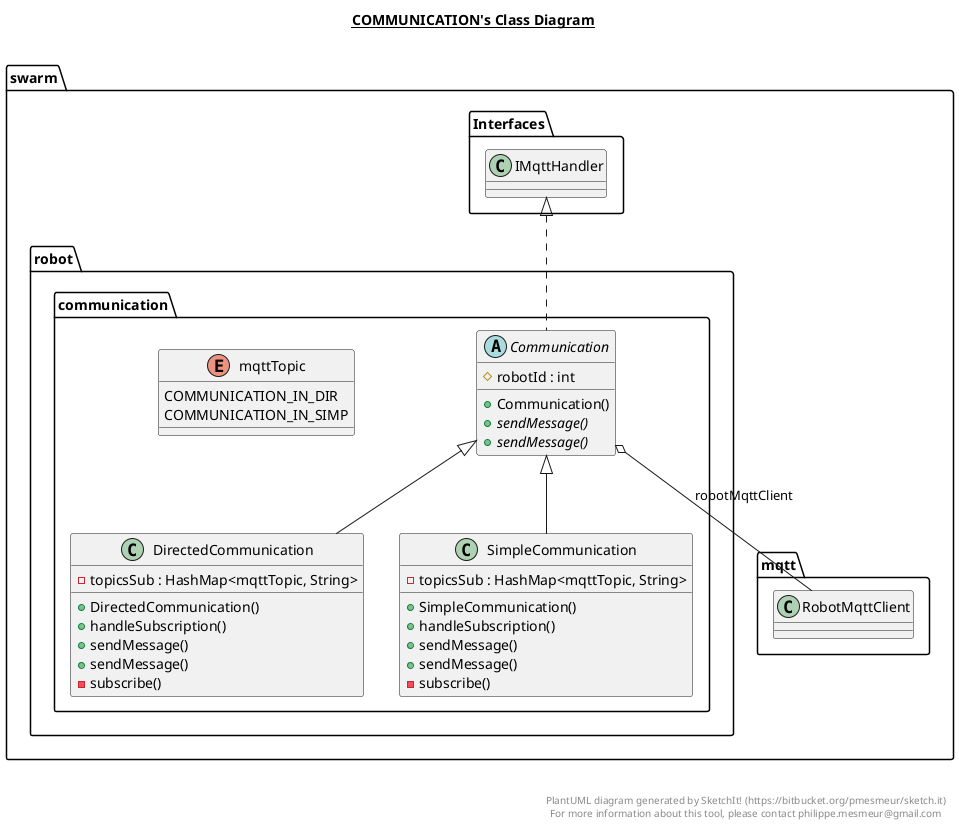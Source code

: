 @startuml

title __COMMUNICATION's Class Diagram__\n

  namespace swarm {
    namespace robot {
      namespace communication {
        abstract class swarm.robot.communication.Communication {
            # robotId : int
            + Communication()
            {abstract} + sendMessage()
            {abstract} + sendMessage()
        }
      }
    }
  }
  

  namespace swarm {
    namespace robot {
      namespace communication {
        class swarm.robot.communication.DirectedCommunication {
            - topicsSub : HashMap<mqttTopic, String>
            + DirectedCommunication()
            + handleSubscription()
            + sendMessage()
            + sendMessage()
            - subscribe()
        }
      }
    }
  }
  

  namespace swarm {
    namespace robot {
      namespace communication {
        enum mqttTopic {
          COMMUNICATION_IN_DIR
        }
      }
    }
  }
  

  namespace swarm {
    namespace robot {
      namespace communication {
        class swarm.robot.communication.SimpleCommunication {
            - topicsSub : HashMap<mqttTopic, String>
            + SimpleCommunication()
            + handleSubscription()
            + sendMessage()
            + sendMessage()
            - subscribe()
        }
      }
    }
  }
  

  namespace swarm {
    namespace robot {
      namespace communication {
        enum mqttTopic {
          COMMUNICATION_IN_SIMP
        }
      }
    }
  }
  

  swarm.robot.communication.Communication .up.|> swarm.Interfaces.IMqttHandler
  swarm.robot.communication.Communication o-- swarm.mqtt.RobotMqttClient : robotMqttClient
  swarm.robot.communication.DirectedCommunication -up-|> swarm.robot.communication.Communication
  swarm.robot.communication.DirectedCommunication +-down- swarm.robot.communication.DirectedCommunication.mqttTopic
  swarm.robot.communication.SimpleCommunication -up-|> swarm.robot.communication.Communication
  swarm.robot.communication.SimpleCommunication +-down- swarm.robot.communication.SimpleCommunication.mqttTopic


right footer


PlantUML diagram generated by SketchIt! (https://bitbucket.org/pmesmeur/sketch.it)
For more information about this tool, please contact philippe.mesmeur@gmail.com
endfooter

@enduml
